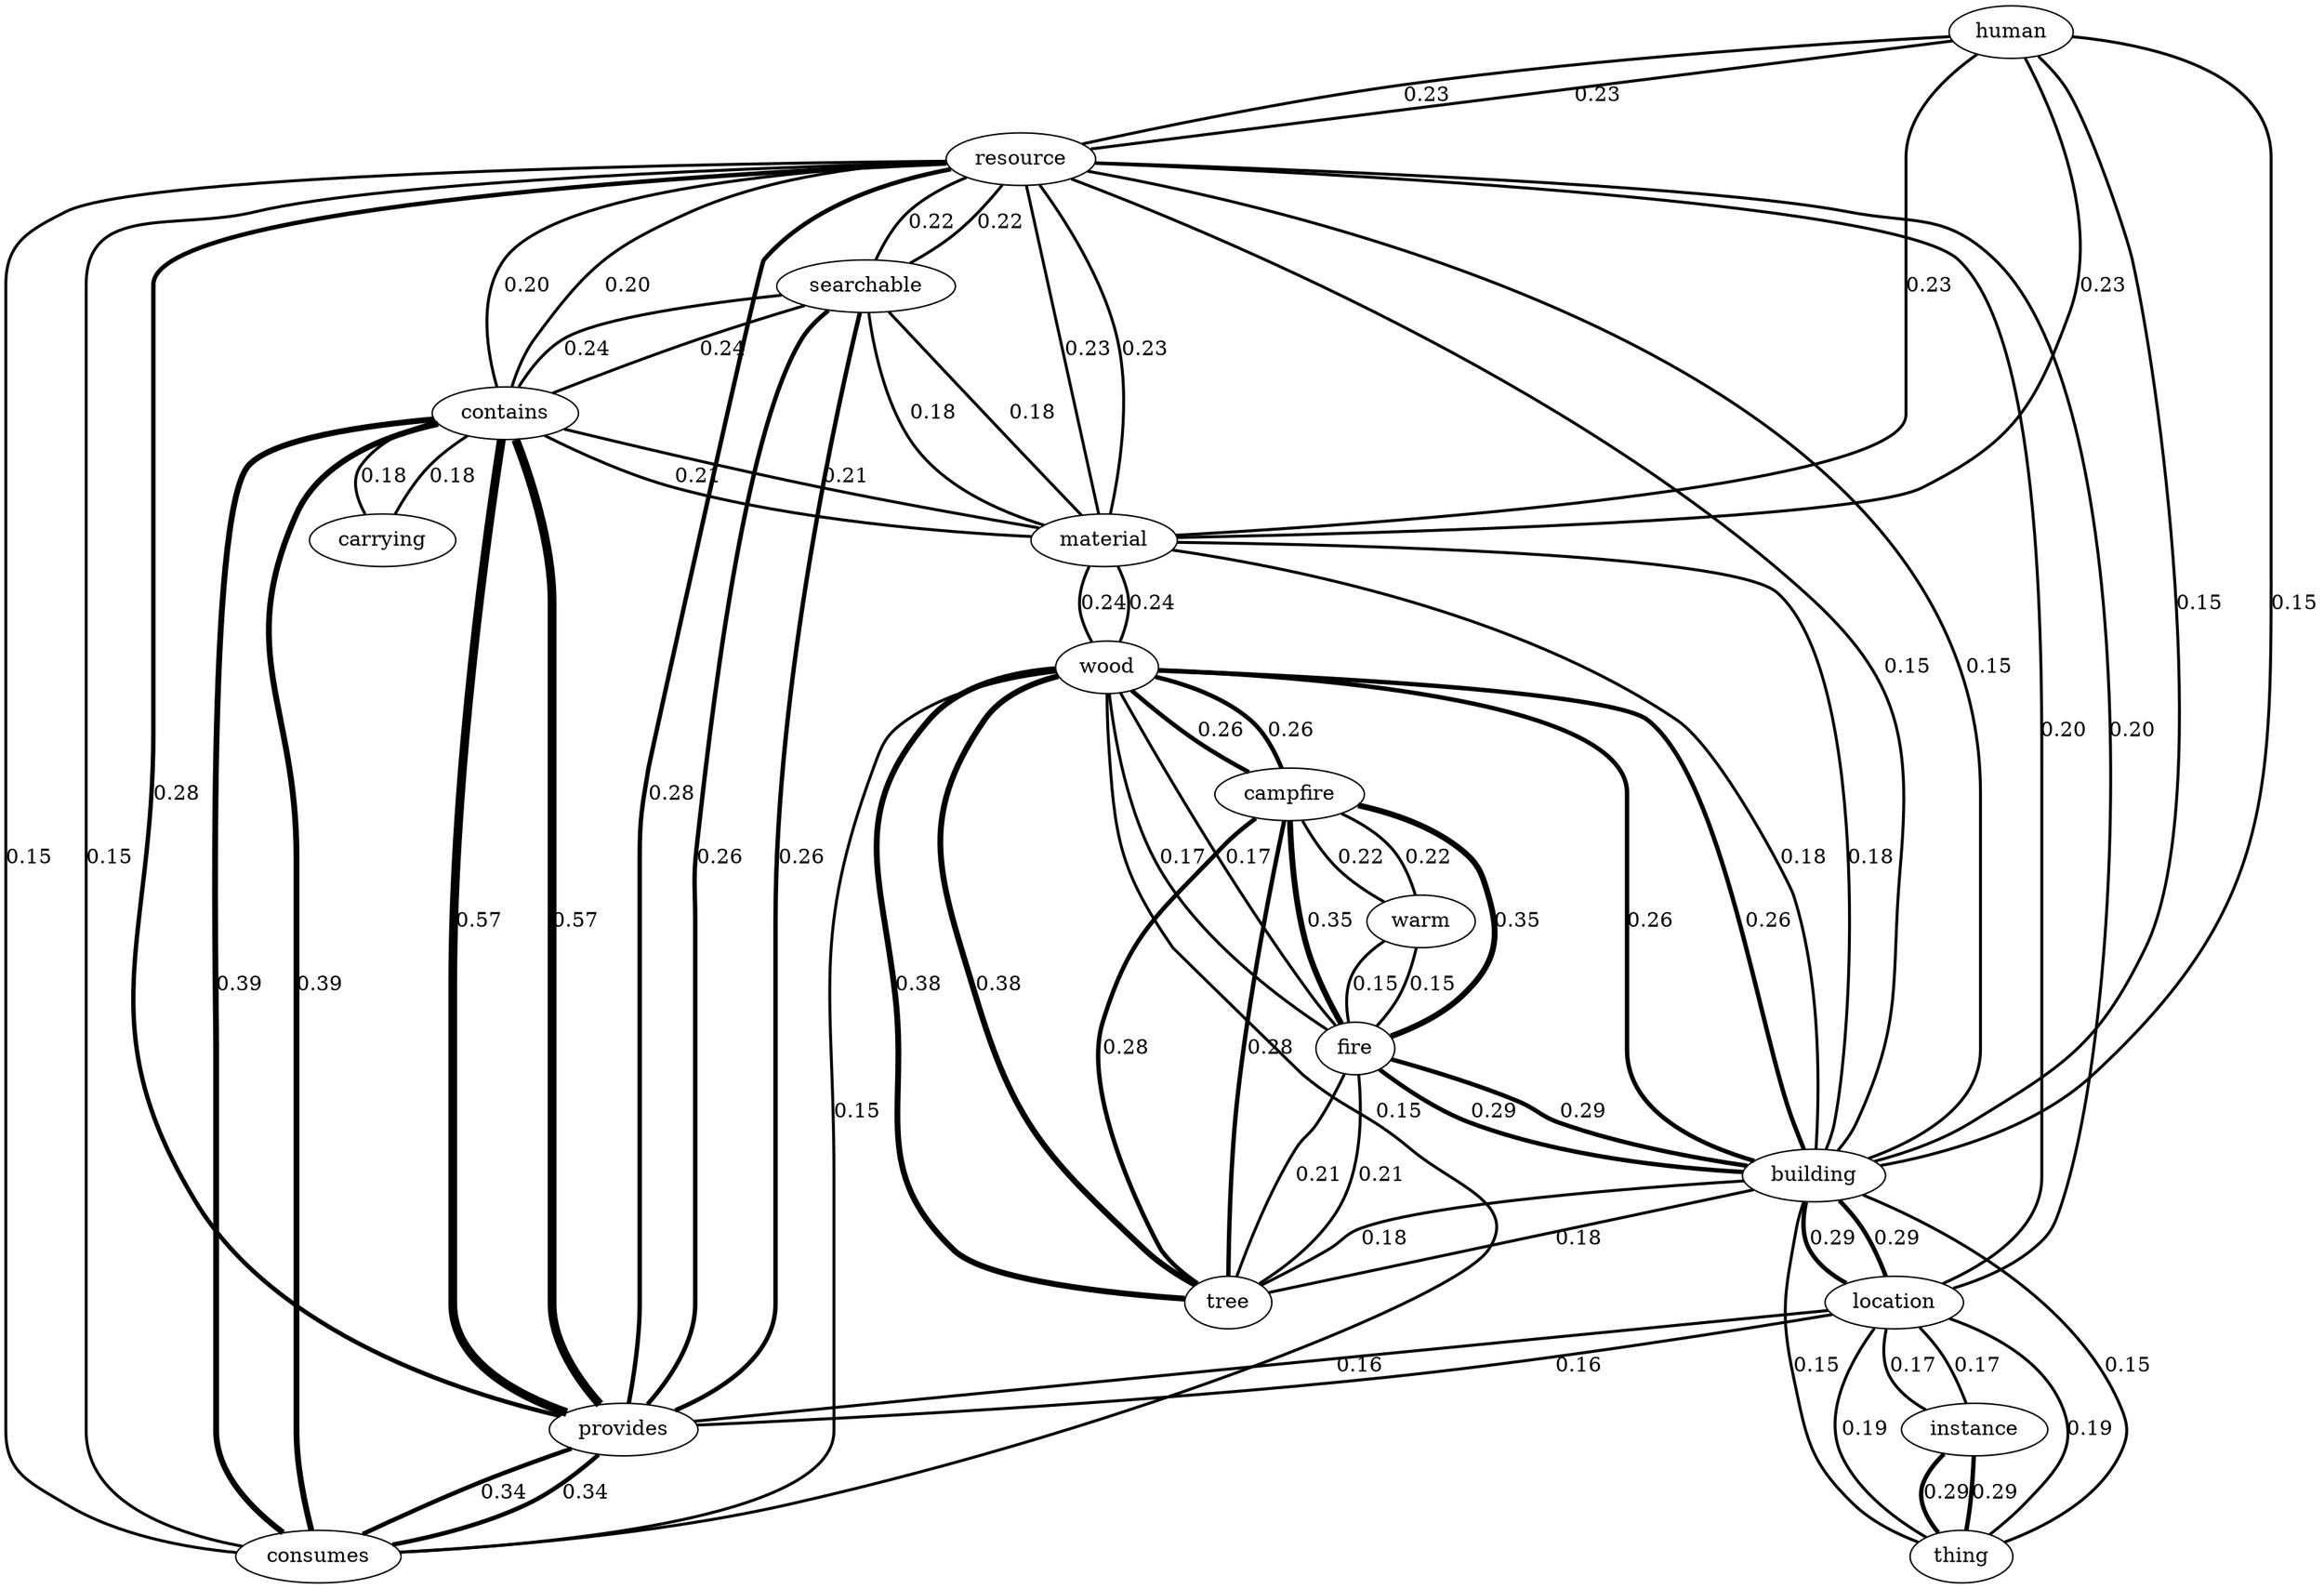 graph semnet {
  human [label=human];
  resource [label=resource];
  material [label=material];
  building [label=building];
  thing [label=thing];
  instance [label=instance];
  location [label=location];
  provides [label=provides];
  consumes [label=consumes];
  contains [label=contains];
  searchable [label=searchable];
  wood [label=wood];
  fire [label=fire];
  tree [label=tree];
  campfire [label=campfire];
  warm [label=warm];
  carrying [label=carrying];
  human -- resource [label=0.23 penwidth=2];
  human -- material [label=0.23 penwidth=2];
  human -- building [label=0.15 penwidth=2];
  thing -- building [label=0.15 penwidth=2];
  thing -- instance [label=0.29 penwidth=3];
  thing -- location [label=0.19 penwidth=2];
  resource -- human [label=0.23 penwidth=2];
  resource -- material [label=0.23 penwidth=2];
  resource -- building [label=0.15 penwidth=2];
  resource -- provides [label=0.28 penwidth=3];
  resource -- consumes [label=0.15 penwidth=2];
  resource -- contains [label=0.20 penwidth=2];
  resource -- searchable [label=0.22 penwidth=2];
  resource -- location [label=0.20 penwidth=2];
  material -- human [label=0.23 penwidth=2];
  material -- resource [label=0.23 penwidth=2];
  material -- building [label=0.18 penwidth=2];
  material -- wood [label=0.24 penwidth=2];
  material -- contains [label=0.21 penwidth=2];
  material -- searchable [label=0.18 penwidth=2];
  building -- human [label=0.15 penwidth=2];
  building -- thing [label=0.15 penwidth=2];
  building -- resource [label=0.15 penwidth=2];
  building -- material [label=0.18 penwidth=2];
  building -- fire [label=0.29 penwidth=3];
  building -- tree [label=0.18 penwidth=2];
  building -- wood [label=0.26 penwidth=3];
  building -- location [label=0.29 penwidth=3];
  fire -- building [label=0.29 penwidth=3];
  fire -- tree [label=0.21 penwidth=2];
  fire -- wood [label=0.17 penwidth=2];
  fire -- campfire [label=0.35 penwidth=4];
  fire -- warm [label=0.15 penwidth=2];
  tree -- building [label=0.18 penwidth=2];
  tree -- fire [label=0.21 penwidth=2];
  tree -- wood [label=0.38 penwidth=4];
  tree -- campfire [label=0.28 penwidth=3];
  wood -- material [label=0.24 penwidth=2];
  wood -- building [label=0.26 penwidth=3];
  wood -- fire [label=0.17 penwidth=2];
  wood -- tree [label=0.38 penwidth=4];
  wood -- campfire [label=0.26 penwidth=3];
  wood -- consumes [label=0.15 penwidth=2];
  campfire -- fire [label=0.35 penwidth=4];
  campfire -- tree [label=0.28 penwidth=3];
  campfire -- wood [label=0.26 penwidth=3];
  campfire -- warm [label=0.22 penwidth=2];
  instance -- thing [label=0.29 penwidth=3];
  instance -- location [label=0.17 penwidth=2];
  provides -- resource [label=0.28 penwidth=3];
  provides -- consumes [label=0.34 penwidth=3];
  provides -- contains [label=0.57 penwidth=6];
  provides -- searchable [label=0.26 penwidth=3];
  provides -- location [label=0.16 penwidth=2];
  consumes -- resource [label=0.15 penwidth=2];
  consumes -- wood [label=0.15 penwidth=2];
  consumes -- provides [label=0.34 penwidth=3];
  consumes -- contains [label=0.39 penwidth=4];
  contains -- resource [label=0.20 penwidth=2];
  contains -- material [label=0.21 penwidth=2];
  contains -- provides [label=0.57 penwidth=6];
  contains -- consumes [label=0.39 penwidth=4];
  contains -- searchable [label=0.24 penwidth=2];
  contains -- carrying [label=0.18 penwidth=2];
  searchable -- resource [label=0.22 penwidth=2];
  searchable -- material [label=0.18 penwidth=2];
  searchable -- provides [label=0.26 penwidth=3];
  searchable -- contains [label=0.24 penwidth=2];
  location -- thing [label=0.19 penwidth=2];
  location -- resource [label=0.20 penwidth=2];
  location -- building [label=0.29 penwidth=3];
  location -- instance [label=0.17 penwidth=2];
  location -- provides [label=0.16 penwidth=2];
  carrying -- contains [label=0.18 penwidth=2];
  warm -- fire [label=0.15 penwidth=2];
  warm -- campfire [label=0.22 penwidth=2];
}
